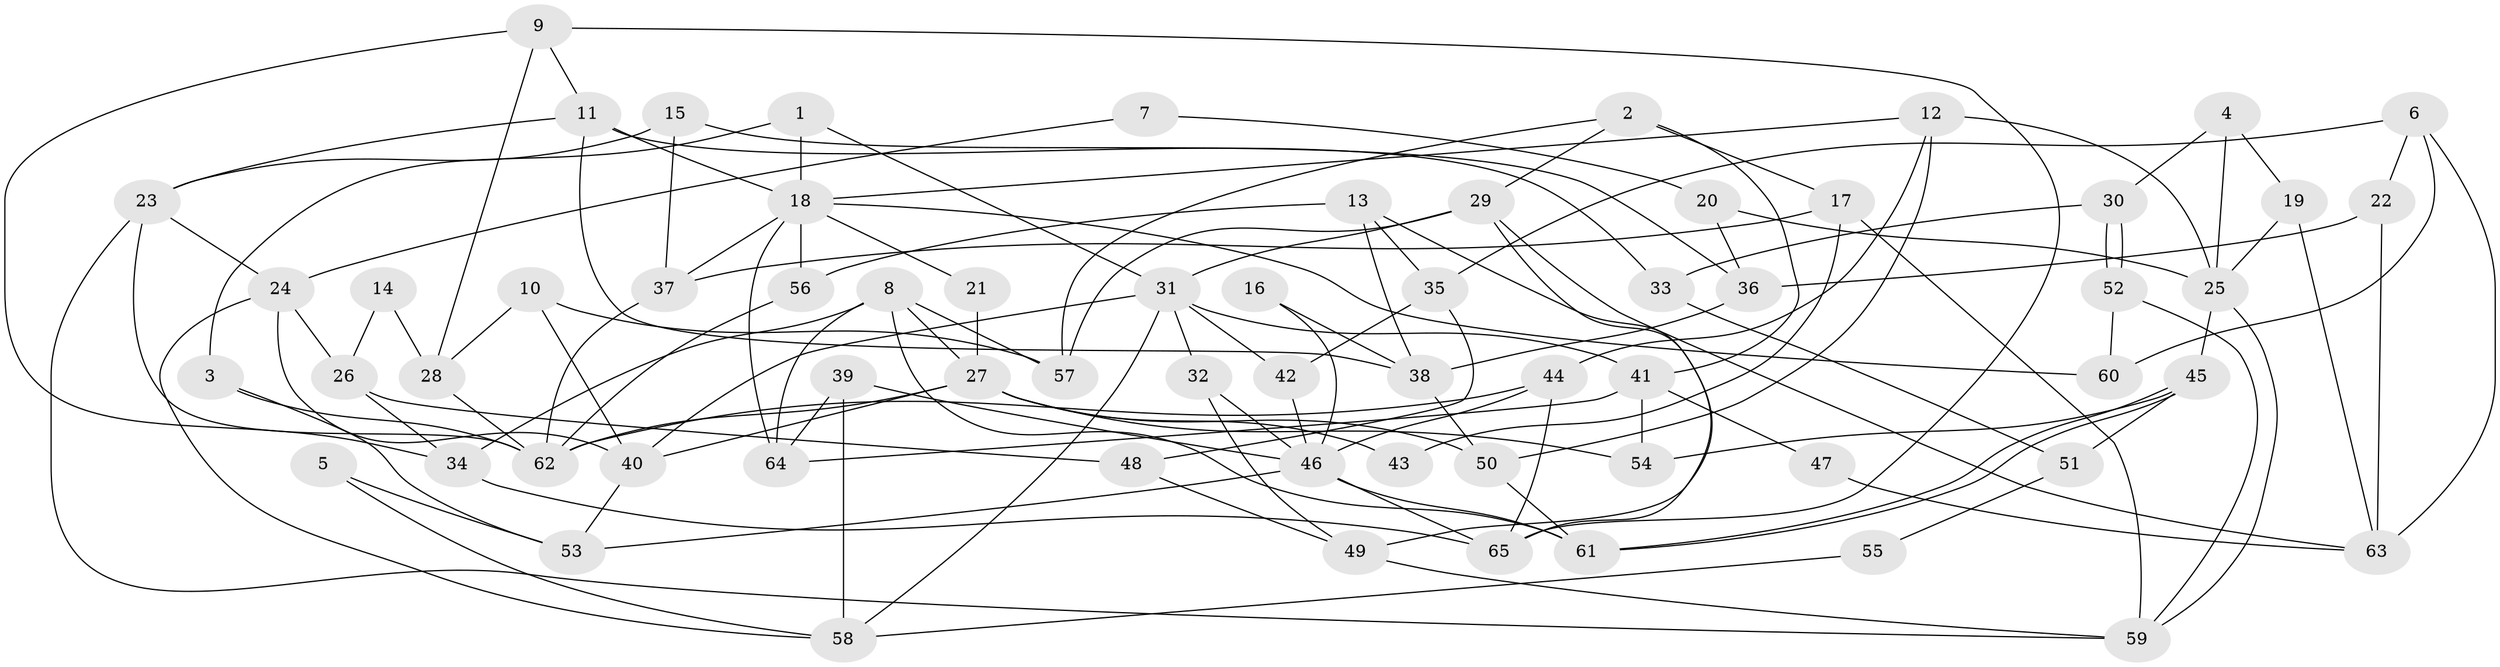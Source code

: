 // coarse degree distribution, {4: 0.3142857142857143, 5: 0.17142857142857143, 6: 0.11428571428571428, 3: 0.17142857142857143, 9: 0.08571428571428572, 7: 0.08571428571428572, 8: 0.05714285714285714}
// Generated by graph-tools (version 1.1) at 2025/37/03/04/25 23:37:12]
// undirected, 65 vertices, 130 edges
graph export_dot {
  node [color=gray90,style=filled];
  1;
  2;
  3;
  4;
  5;
  6;
  7;
  8;
  9;
  10;
  11;
  12;
  13;
  14;
  15;
  16;
  17;
  18;
  19;
  20;
  21;
  22;
  23;
  24;
  25;
  26;
  27;
  28;
  29;
  30;
  31;
  32;
  33;
  34;
  35;
  36;
  37;
  38;
  39;
  40;
  41;
  42;
  43;
  44;
  45;
  46;
  47;
  48;
  49;
  50;
  51;
  52;
  53;
  54;
  55;
  56;
  57;
  58;
  59;
  60;
  61;
  62;
  63;
  64;
  65;
  1 -- 3;
  1 -- 18;
  1 -- 31;
  2 -- 41;
  2 -- 29;
  2 -- 17;
  2 -- 57;
  3 -- 53;
  3 -- 62;
  4 -- 19;
  4 -- 25;
  4 -- 30;
  5 -- 58;
  5 -- 53;
  6 -- 60;
  6 -- 35;
  6 -- 22;
  6 -- 63;
  7 -- 24;
  7 -- 20;
  8 -- 61;
  8 -- 64;
  8 -- 27;
  8 -- 34;
  8 -- 57;
  9 -- 11;
  9 -- 65;
  9 -- 28;
  9 -- 34;
  10 -- 57;
  10 -- 28;
  10 -- 40;
  11 -- 23;
  11 -- 18;
  11 -- 33;
  11 -- 38;
  12 -- 50;
  12 -- 18;
  12 -- 25;
  12 -- 44;
  13 -- 38;
  13 -- 49;
  13 -- 35;
  13 -- 56;
  14 -- 26;
  14 -- 28;
  15 -- 36;
  15 -- 23;
  15 -- 37;
  16 -- 38;
  16 -- 46;
  17 -- 37;
  17 -- 43;
  17 -- 59;
  18 -- 37;
  18 -- 56;
  18 -- 21;
  18 -- 60;
  18 -- 64;
  19 -- 25;
  19 -- 63;
  20 -- 36;
  20 -- 25;
  21 -- 27;
  22 -- 63;
  22 -- 36;
  23 -- 62;
  23 -- 59;
  23 -- 24;
  24 -- 40;
  24 -- 26;
  24 -- 58;
  25 -- 45;
  25 -- 59;
  26 -- 34;
  26 -- 48;
  27 -- 40;
  27 -- 43;
  27 -- 50;
  27 -- 54;
  27 -- 62;
  28 -- 62;
  29 -- 31;
  29 -- 57;
  29 -- 63;
  29 -- 65;
  30 -- 52;
  30 -- 52;
  30 -- 33;
  31 -- 42;
  31 -- 32;
  31 -- 40;
  31 -- 41;
  31 -- 58;
  32 -- 46;
  32 -- 49;
  33 -- 51;
  34 -- 65;
  35 -- 48;
  35 -- 42;
  36 -- 38;
  37 -- 62;
  38 -- 50;
  39 -- 46;
  39 -- 58;
  39 -- 64;
  40 -- 53;
  41 -- 64;
  41 -- 47;
  41 -- 54;
  42 -- 46;
  44 -- 65;
  44 -- 46;
  44 -- 62;
  45 -- 54;
  45 -- 61;
  45 -- 61;
  45 -- 51;
  46 -- 65;
  46 -- 53;
  46 -- 61;
  47 -- 63;
  48 -- 49;
  49 -- 59;
  50 -- 61;
  51 -- 55;
  52 -- 59;
  52 -- 60;
  55 -- 58;
  56 -- 62;
}
